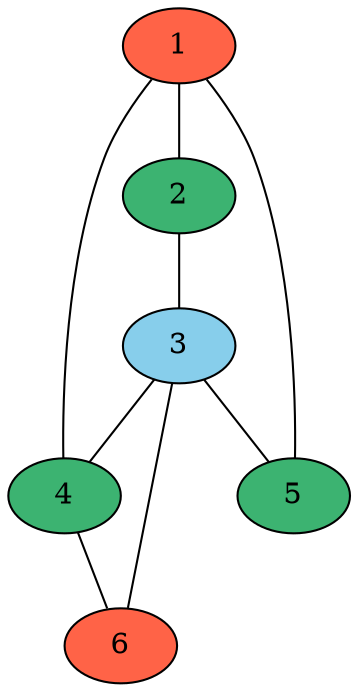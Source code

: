 graph {
  1 [style=filled, fillcolor=tomato];
  2 [style=filled, fillcolor=mediumseagreen];
  3 [style=filled, fillcolor=skyblue];
  4 [style=filled, fillcolor=mediumseagreen];
  5 [style=filled, fillcolor=mediumseagreen];
  6 [style=filled, fillcolor=tomato];
  1 -- 2;
  1 -- 4;
  1 -- 5;
  2 -- 3;
  3 -- 4;
  3 -- 5;
  3 -- 6;
  4 -- 6;
}
